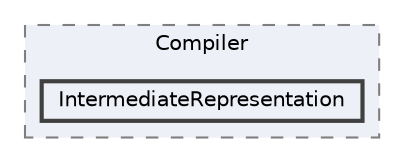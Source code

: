 digraph "/Users/fola/Documents/ArkScript/Ark/include/Ark/Compiler/IntermediateRepresentation"
{
 // INTERACTIVE_SVG=YES
 // LATEX_PDF_SIZE
  bgcolor="transparent";
  edge [fontname=Helvetica,fontsize=10,labelfontname=Helvetica,labelfontsize=10];
  node [fontname=Helvetica,fontsize=10,shape=box,height=0.2,width=0.4];
  compound=true
  subgraph clusterdir_e4f19535f57335fb80a0267cec25bf70 {
    graph [ bgcolor="#edf0f7", pencolor="grey50", label="Compiler", fontname=Helvetica,fontsize=10 style="filled,dashed", URL="dir_e4f19535f57335fb80a0267cec25bf70.html",tooltip=""]
  dir_ad45c69e33d564afb397466bf2d991f2 [label="IntermediateRepresentation", fillcolor="#edf0f7", color="grey25", style="filled,bold", URL="dir_ad45c69e33d564afb397466bf2d991f2.html",tooltip=""];
  }
}
